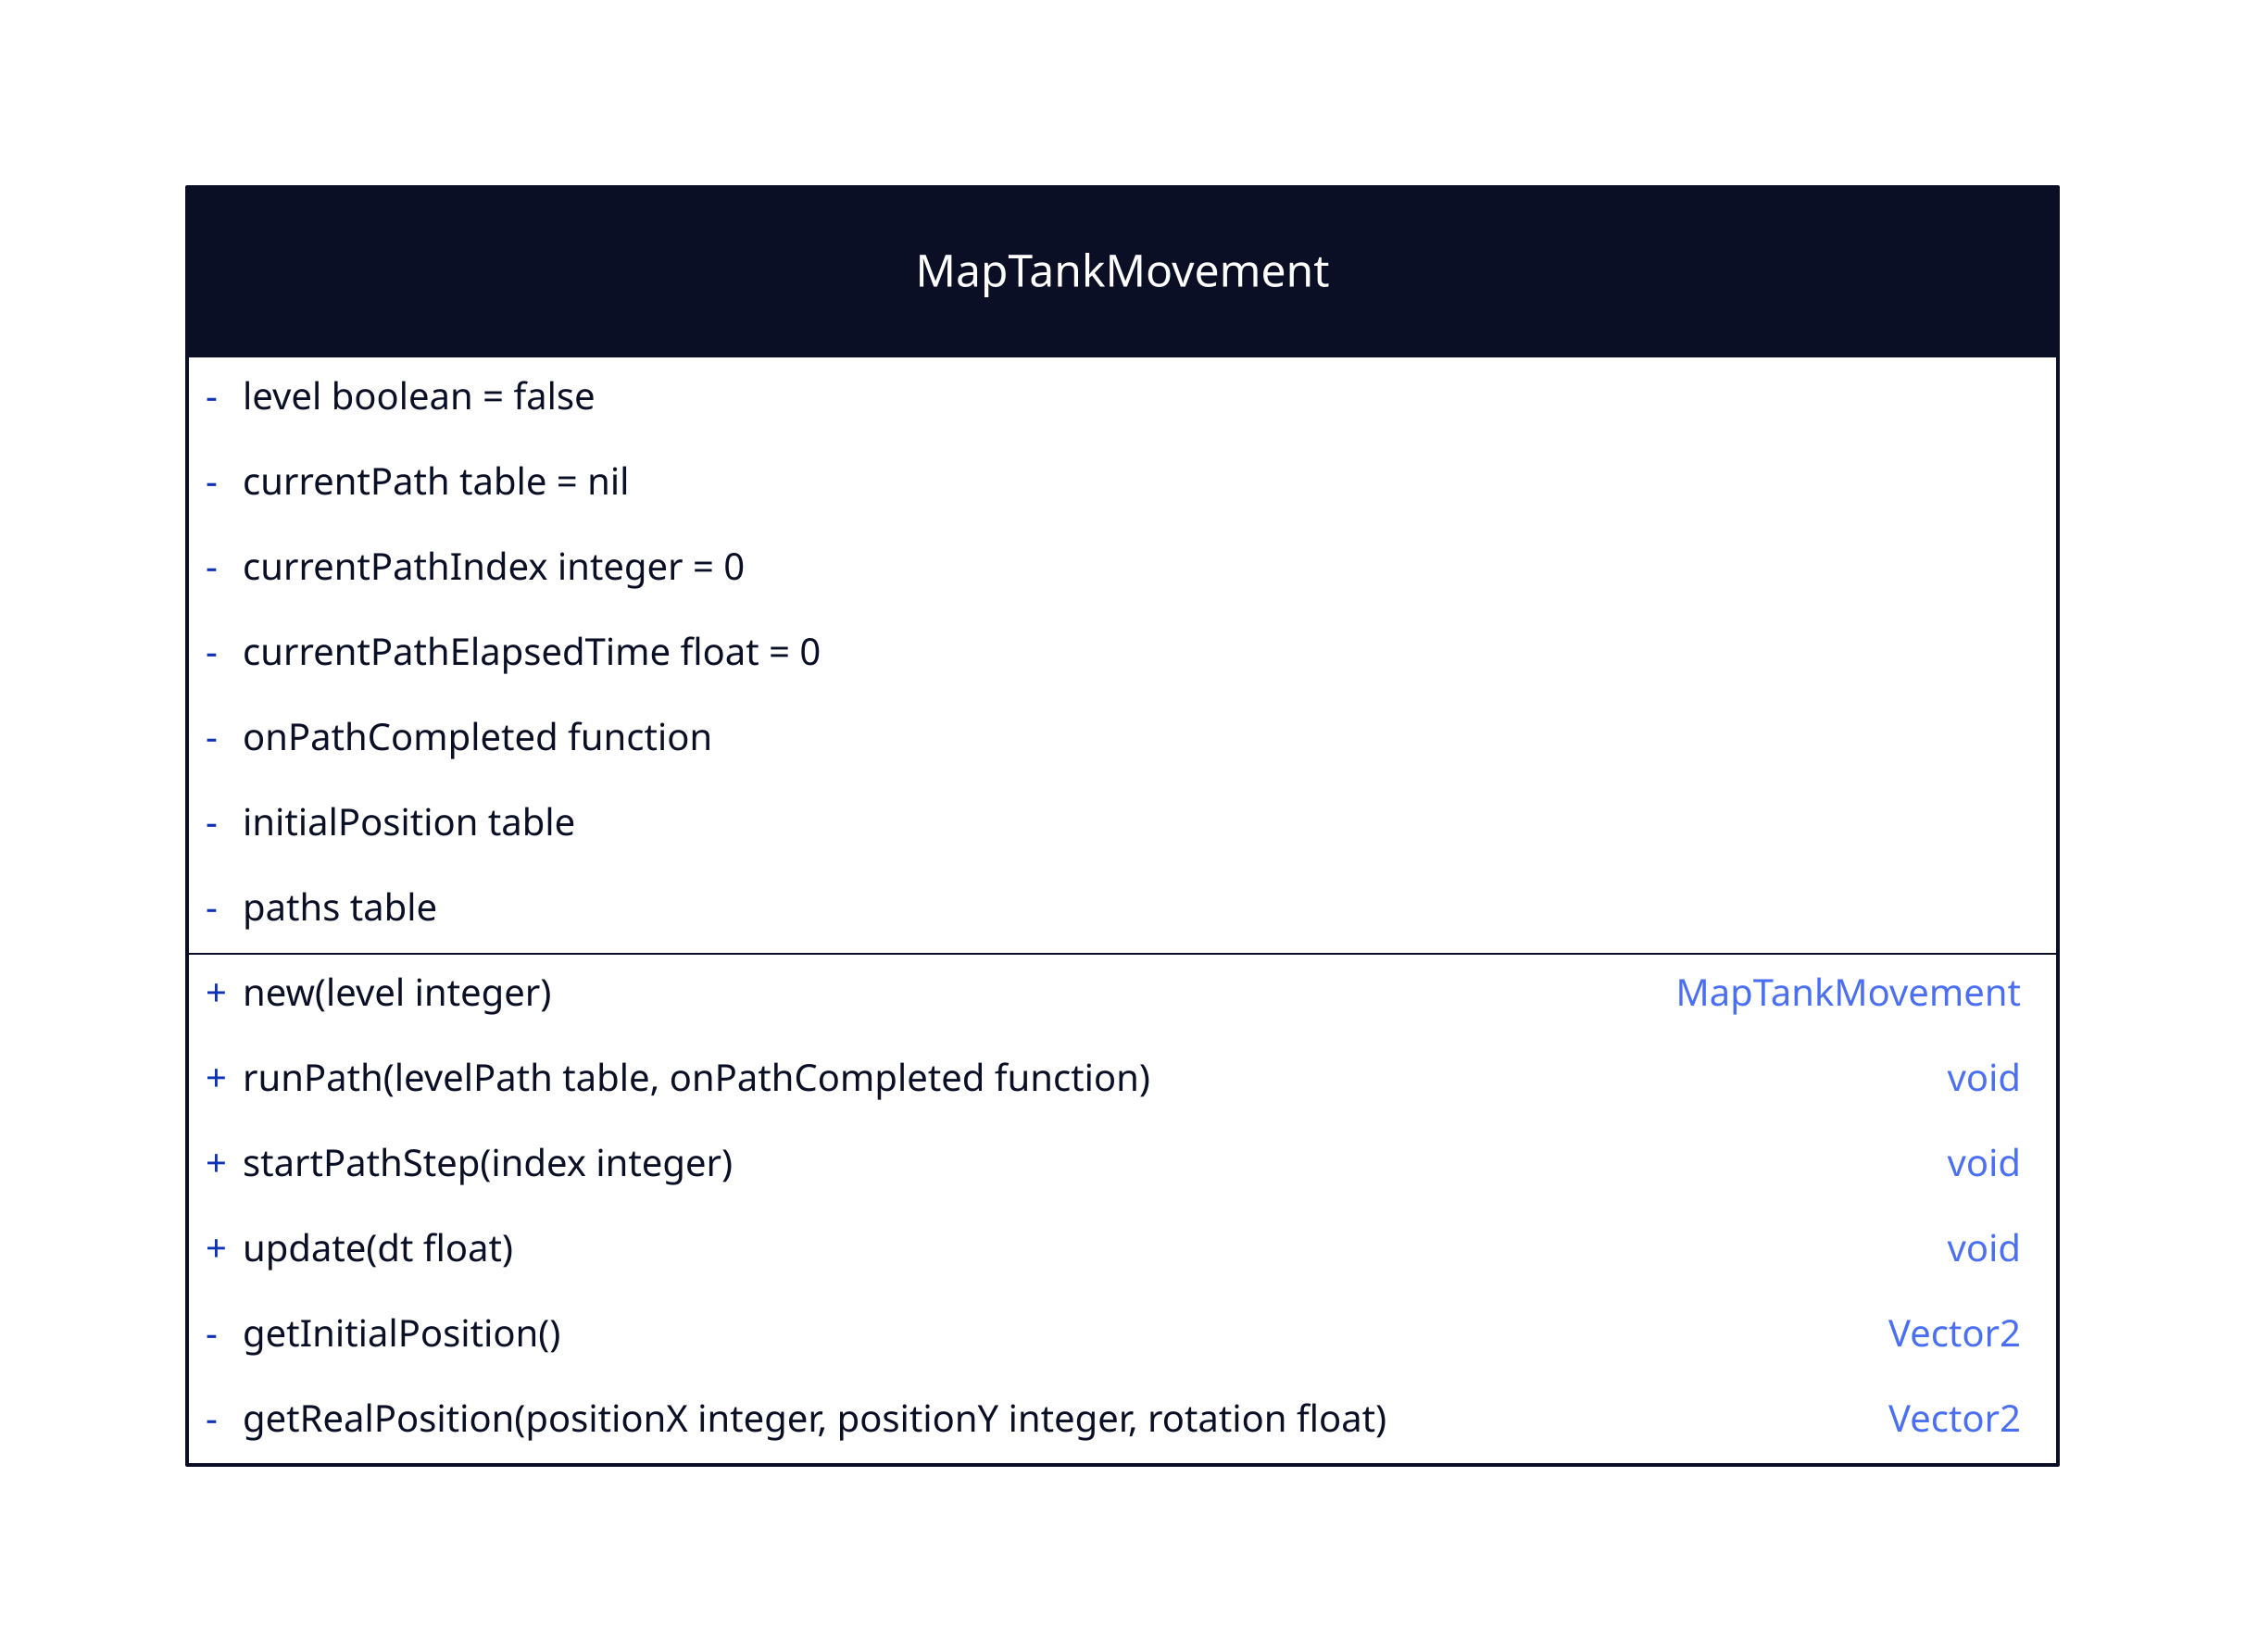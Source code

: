 MapTankMovement: {
  shape: class

  +new(level integer): MapTankMovement

  -level boolean = false
  -currentPath table = nil
  -currentPathIndex integer = 0
  -currentPathElapsedTime float = 0
  -onPathCompleted function
  -initialPosition table
  -paths table

  +runPath(levelPath table, onPathCompleted function): void
  +startPathStep(index integer): void
  +update(dt float): void
  -getInitialPosition(): Vector2
  -getRealPosition(positionX integer, positionY integer, rotation float): Vector2
}
